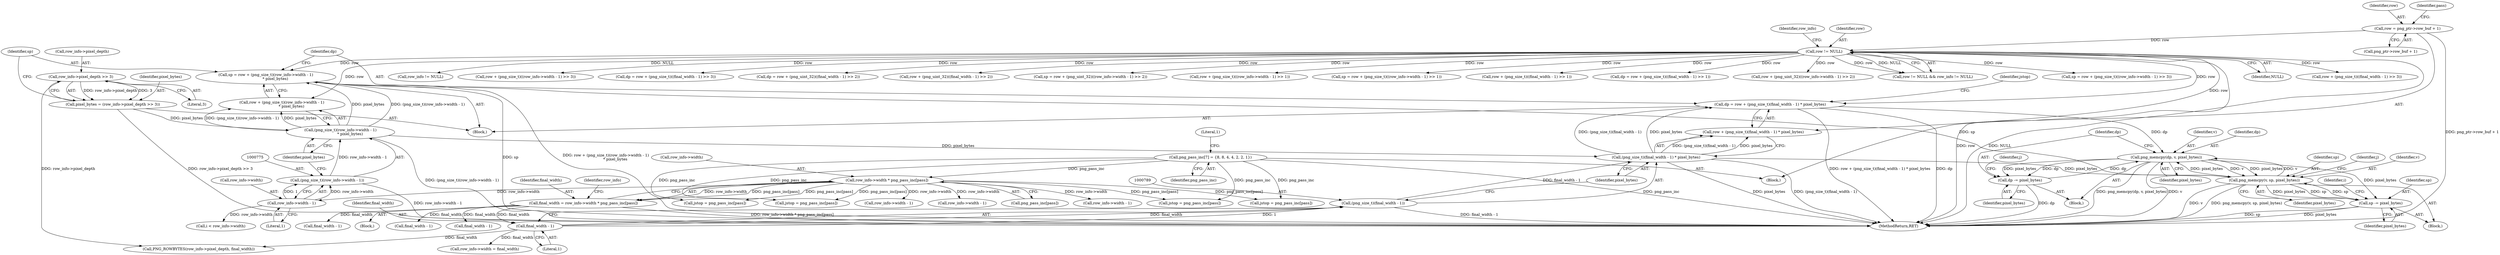 digraph "0_Chrome_7f3d85b096f66870a15b37c2f40b219b2e292693_10@API" {
"1000829" [label="(Call,png_memcpy(dp, v, pixel_bytes))"];
"1000833" [label="(Call,dp -= pixel_bytes)"];
"1000829" [label="(Call,png_memcpy(dp, v, pixel_bytes))"];
"1000783" [label="(Call,dp = row + (png_size_t)(final_width - 1) * pixel_bytes)"];
"1000141" [label="(Call,row != NULL)"];
"1000114" [label="(Call,row = png_ptr->row_buf + 1)"];
"1000787" [label="(Call,(png_size_t)(final_width - 1) * pixel_bytes)"];
"1000788" [label="(Call,(png_size_t)(final_width - 1))"];
"1000790" [label="(Call,final_width - 1)"];
"1000149" [label="(Call,final_width = row_info->width * png_pass_inc[pass])"];
"1000151" [label="(Call,row_info->width * png_pass_inc[pass])"];
"1000134" [label="(Call,png_pass_inc[7] = {8, 8, 4, 4, 2, 2, 1})"];
"1000773" [label="(Call,(png_size_t)(row_info->width - 1)\n                * pixel_bytes)"];
"1000774" [label="(Call,(png_size_t)(row_info->width - 1))"];
"1000776" [label="(Call,row_info->width - 1)"];
"1000761" [label="(Call,pixel_bytes = (row_info->pixel_depth >> 3))"];
"1000763" [label="(Call,row_info->pixel_depth >> 3)"];
"1000815" [label="(Call,png_memcpy(v, sp, pixel_bytes))"];
"1000769" [label="(Call,sp = row + (png_size_t)(row_info->width - 1)\n                * pixel_bytes)"];
"1000836" [label="(Call,sp -= pixel_bytes)"];
"1000140" [label="(Call,row != NULL && row_info != NULL)"];
"1000828" [label="(Block,)"];
"1000815" [label="(Call,png_memcpy(v, sp, pixel_bytes))"];
"1000166" [label="(Call,sp = row + (png_size_t)((row_info->width - 1) >> 3))"];
"1000592" [label="(Call,jstop = png_pass_inc[pass])"];
"1000791" [label="(Identifier,final_width)"];
"1000173" [label="(Call,row_info->width - 1)"];
"1000143" [label="(Identifier,NULL)"];
"1000764" [label="(Call,row_info->pixel_depth)"];
"1000763" [label="(Call,row_info->pixel_depth >> 3)"];
"1000787" [label="(Call,(png_size_t)(final_width - 1) * pixel_bytes)"];
"1000829" [label="(Call,png_memcpy(dp, v, pixel_bytes))"];
"1000182" [label="(Call,row + (png_size_t)((final_width - 1) >> 3))"];
"1000581" [label="(Call,final_width - 1)"];
"1000783" [label="(Call,dp = row + (png_size_t)(final_width - 1) * pixel_bytes)"];
"1000116" [label="(Call,png_ptr->row_buf + 1)"];
"1000784" [label="(Identifier,dp)"];
"1000160" [label="(Identifier,row_info)"];
"1000771" [label="(Call,row + (png_size_t)(row_info->width - 1)\n                * pixel_bytes)"];
"1000790" [label="(Call,final_width - 1)"];
"1000795" [label="(Call,jstop = png_pass_inc[pass])"];
"1000567" [label="(Call,row_info->width - 1)"];
"1000773" [label="(Call,(png_size_t)(row_info->width - 1)\n                * pixel_bytes)"];
"1000840" [label="(Call,row_info->width = final_width)"];
"1000785" [label="(Call,row + (png_size_t)(final_width - 1) * pixel_bytes)"];
"1000818" [label="(Identifier,pixel_bytes)"];
"1000137" [label="(Literal,1)"];
"1000811" [label="(Identifier,i)"];
"1000777" [label="(Call,row_info->width)"];
"1000780" [label="(Literal,1)"];
"1000152" [label="(Call,row_info->width)"];
"1000145" [label="(Identifier,row_info)"];
"1000767" [label="(Literal,3)"];
"1000836" [label="(Call,sp -= pixel_bytes)"];
"1000812" [label="(Block,)"];
"1000144" [label="(Call,row_info != NULL)"];
"1000168" [label="(Call,row + (png_size_t)((row_info->width - 1) >> 3))"];
"1000180" [label="(Call,dp = row + (png_size_t)((final_width - 1) >> 3))"];
"1000373" [label="(Call,dp = row + (png_uint_32)((final_width - 1) >> 2))"];
"1000155" [label="(Call,png_pass_inc[pass])"];
"1000761" [label="(Call,pixel_bytes = (row_info->pixel_depth >> 3))"];
"1000817" [label="(Identifier,sp)"];
"1000788" [label="(Call,(png_size_t)(final_width - 1))"];
"1000147" [label="(Block,)"];
"1000796" [label="(Identifier,jstop)"];
"1000114" [label="(Call,row = png_ptr->row_buf + 1)"];
"1000769" [label="(Call,sp = row + (png_size_t)(row_info->width - 1)\n                * pixel_bytes)"];
"1000759" [label="(Block,)"];
"1000821" [label="(Identifier,j)"];
"1000781" [label="(Identifier,pixel_bytes)"];
"1000141" [label="(Call,row != NULL)"];
"1000375" [label="(Call,row + (png_uint_32)((final_width - 1) >> 2))"];
"1000792" [label="(Literal,1)"];
"1000776" [label="(Call,row_info->width - 1)"];
"1000390" [label="(Call,jstop = png_pass_inc[pass])"];
"1000849" [label="(Call,PNG_ROWBYTES(row_info->pixel_depth, final_width))"];
"1000837" [label="(Identifier,sp)"];
"1000774" [label="(Call,(png_size_t)(row_info->width - 1))"];
"1000833" [label="(Call,dp -= pixel_bytes)"];
"1000151" [label="(Call,row_info->width * png_pass_inc[pass])"];
"1000835" [label="(Identifier,pixel_bytes)"];
"1000854" [label="(MethodReturn,RET)"];
"1000359" [label="(Call,sp = row + (png_uint_32)((row_info->width - 1) >> 2))"];
"1000562" [label="(Call,row + (png_size_t)((row_info->width - 1) >> 1))"];
"1000560" [label="(Call,sp = row + (png_size_t)((row_info->width - 1) >> 1))"];
"1000838" [label="(Identifier,pixel_bytes)"];
"1000366" [label="(Call,row_info->width - 1)"];
"1000134" [label="(Call,png_pass_inc[7] = {8, 8, 4, 4, 2, 2, 1})"];
"1000576" [label="(Call,row + (png_size_t)((final_width - 1) >> 1))"];
"1000574" [label="(Call,dp = row + (png_size_t)((final_width - 1) >> 1))"];
"1000380" [label="(Call,final_width - 1)"];
"1000135" [label="(Identifier,png_pass_inc)"];
"1000827" [label="(Identifier,j)"];
"1000832" [label="(Identifier,pixel_bytes)"];
"1000834" [label="(Identifier,dp)"];
"1000197" [label="(Call,jstop = png_pass_inc[pass])"];
"1000115" [label="(Identifier,row)"];
"1000149" [label="(Call,final_width = row_info->width * png_pass_inc[pass])"];
"1000187" [label="(Call,final_width - 1)"];
"1000150" [label="(Identifier,final_width)"];
"1000105" [label="(Block,)"];
"1000123" [label="(Identifier,pass)"];
"1000805" [label="(Call,i < row_info->width)"];
"1000142" [label="(Identifier,row)"];
"1000361" [label="(Call,row + (png_uint_32)((row_info->width - 1) >> 2))"];
"1000831" [label="(Identifier,v)"];
"1000770" [label="(Identifier,sp)"];
"1000816" [label="(Identifier,v)"];
"1000793" [label="(Identifier,pixel_bytes)"];
"1000762" [label="(Identifier,pixel_bytes)"];
"1000830" [label="(Identifier,dp)"];
"1000829" -> "1000828"  [label="AST: "];
"1000829" -> "1000832"  [label="CFG: "];
"1000830" -> "1000829"  [label="AST: "];
"1000831" -> "1000829"  [label="AST: "];
"1000832" -> "1000829"  [label="AST: "];
"1000834" -> "1000829"  [label="CFG: "];
"1000829" -> "1000854"  [label="DDG: png_memcpy(dp, v, pixel_bytes)"];
"1000829" -> "1000854"  [label="DDG: v"];
"1000829" -> "1000815"  [label="DDG: v"];
"1000829" -> "1000815"  [label="DDG: pixel_bytes"];
"1000833" -> "1000829"  [label="DDG: dp"];
"1000783" -> "1000829"  [label="DDG: dp"];
"1000815" -> "1000829"  [label="DDG: v"];
"1000815" -> "1000829"  [label="DDG: pixel_bytes"];
"1000829" -> "1000833"  [label="DDG: pixel_bytes"];
"1000829" -> "1000833"  [label="DDG: dp"];
"1000829" -> "1000836"  [label="DDG: pixel_bytes"];
"1000833" -> "1000828"  [label="AST: "];
"1000833" -> "1000835"  [label="CFG: "];
"1000834" -> "1000833"  [label="AST: "];
"1000835" -> "1000833"  [label="AST: "];
"1000827" -> "1000833"  [label="CFG: "];
"1000833" -> "1000854"  [label="DDG: dp"];
"1000783" -> "1000759"  [label="AST: "];
"1000783" -> "1000785"  [label="CFG: "];
"1000784" -> "1000783"  [label="AST: "];
"1000785" -> "1000783"  [label="AST: "];
"1000796" -> "1000783"  [label="CFG: "];
"1000783" -> "1000854"  [label="DDG: row + (png_size_t)(final_width - 1) * pixel_bytes"];
"1000783" -> "1000854"  [label="DDG: dp"];
"1000141" -> "1000783"  [label="DDG: row"];
"1000787" -> "1000783"  [label="DDG: (png_size_t)(final_width - 1)"];
"1000787" -> "1000783"  [label="DDG: pixel_bytes"];
"1000141" -> "1000140"  [label="AST: "];
"1000141" -> "1000143"  [label="CFG: "];
"1000142" -> "1000141"  [label="AST: "];
"1000143" -> "1000141"  [label="AST: "];
"1000145" -> "1000141"  [label="CFG: "];
"1000140" -> "1000141"  [label="CFG: "];
"1000141" -> "1000854"  [label="DDG: row"];
"1000141" -> "1000854"  [label="DDG: NULL"];
"1000141" -> "1000140"  [label="DDG: row"];
"1000141" -> "1000140"  [label="DDG: NULL"];
"1000114" -> "1000141"  [label="DDG: row"];
"1000141" -> "1000144"  [label="DDG: NULL"];
"1000141" -> "1000166"  [label="DDG: row"];
"1000141" -> "1000168"  [label="DDG: row"];
"1000141" -> "1000180"  [label="DDG: row"];
"1000141" -> "1000182"  [label="DDG: row"];
"1000141" -> "1000359"  [label="DDG: row"];
"1000141" -> "1000361"  [label="DDG: row"];
"1000141" -> "1000373"  [label="DDG: row"];
"1000141" -> "1000375"  [label="DDG: row"];
"1000141" -> "1000560"  [label="DDG: row"];
"1000141" -> "1000562"  [label="DDG: row"];
"1000141" -> "1000574"  [label="DDG: row"];
"1000141" -> "1000576"  [label="DDG: row"];
"1000141" -> "1000769"  [label="DDG: row"];
"1000141" -> "1000771"  [label="DDG: row"];
"1000141" -> "1000785"  [label="DDG: row"];
"1000114" -> "1000105"  [label="AST: "];
"1000114" -> "1000116"  [label="CFG: "];
"1000115" -> "1000114"  [label="AST: "];
"1000116" -> "1000114"  [label="AST: "];
"1000123" -> "1000114"  [label="CFG: "];
"1000114" -> "1000854"  [label="DDG: png_ptr->row_buf + 1"];
"1000787" -> "1000785"  [label="AST: "];
"1000787" -> "1000793"  [label="CFG: "];
"1000788" -> "1000787"  [label="AST: "];
"1000793" -> "1000787"  [label="AST: "];
"1000785" -> "1000787"  [label="CFG: "];
"1000787" -> "1000854"  [label="DDG: (png_size_t)(final_width - 1)"];
"1000787" -> "1000854"  [label="DDG: pixel_bytes"];
"1000787" -> "1000785"  [label="DDG: (png_size_t)(final_width - 1)"];
"1000787" -> "1000785"  [label="DDG: pixel_bytes"];
"1000788" -> "1000787"  [label="DDG: final_width - 1"];
"1000773" -> "1000787"  [label="DDG: pixel_bytes"];
"1000787" -> "1000815"  [label="DDG: pixel_bytes"];
"1000788" -> "1000790"  [label="CFG: "];
"1000789" -> "1000788"  [label="AST: "];
"1000790" -> "1000788"  [label="AST: "];
"1000793" -> "1000788"  [label="CFG: "];
"1000788" -> "1000854"  [label="DDG: final_width - 1"];
"1000790" -> "1000788"  [label="DDG: final_width"];
"1000790" -> "1000788"  [label="DDG: 1"];
"1000790" -> "1000792"  [label="CFG: "];
"1000791" -> "1000790"  [label="AST: "];
"1000792" -> "1000790"  [label="AST: "];
"1000149" -> "1000790"  [label="DDG: final_width"];
"1000790" -> "1000840"  [label="DDG: final_width"];
"1000790" -> "1000849"  [label="DDG: final_width"];
"1000149" -> "1000147"  [label="AST: "];
"1000149" -> "1000151"  [label="CFG: "];
"1000150" -> "1000149"  [label="AST: "];
"1000151" -> "1000149"  [label="AST: "];
"1000160" -> "1000149"  [label="CFG: "];
"1000149" -> "1000854"  [label="DDG: row_info->width * png_pass_inc[pass]"];
"1000151" -> "1000149"  [label="DDG: row_info->width"];
"1000151" -> "1000149"  [label="DDG: png_pass_inc[pass]"];
"1000149" -> "1000187"  [label="DDG: final_width"];
"1000149" -> "1000380"  [label="DDG: final_width"];
"1000149" -> "1000581"  [label="DDG: final_width"];
"1000151" -> "1000155"  [label="CFG: "];
"1000152" -> "1000151"  [label="AST: "];
"1000155" -> "1000151"  [label="AST: "];
"1000134" -> "1000151"  [label="DDG: png_pass_inc"];
"1000151" -> "1000173"  [label="DDG: row_info->width"];
"1000151" -> "1000197"  [label="DDG: png_pass_inc[pass]"];
"1000151" -> "1000366"  [label="DDG: row_info->width"];
"1000151" -> "1000390"  [label="DDG: png_pass_inc[pass]"];
"1000151" -> "1000567"  [label="DDG: row_info->width"];
"1000151" -> "1000592"  [label="DDG: png_pass_inc[pass]"];
"1000151" -> "1000776"  [label="DDG: row_info->width"];
"1000151" -> "1000795"  [label="DDG: png_pass_inc[pass]"];
"1000134" -> "1000105"  [label="AST: "];
"1000134" -> "1000135"  [label="CFG: "];
"1000135" -> "1000134"  [label="AST: "];
"1000137" -> "1000134"  [label="CFG: "];
"1000134" -> "1000854"  [label="DDG: png_pass_inc"];
"1000134" -> "1000197"  [label="DDG: png_pass_inc"];
"1000134" -> "1000390"  [label="DDG: png_pass_inc"];
"1000134" -> "1000592"  [label="DDG: png_pass_inc"];
"1000134" -> "1000795"  [label="DDG: png_pass_inc"];
"1000773" -> "1000771"  [label="AST: "];
"1000773" -> "1000781"  [label="CFG: "];
"1000774" -> "1000773"  [label="AST: "];
"1000781" -> "1000773"  [label="AST: "];
"1000771" -> "1000773"  [label="CFG: "];
"1000773" -> "1000854"  [label="DDG: (png_size_t)(row_info->width - 1)"];
"1000773" -> "1000769"  [label="DDG: (png_size_t)(row_info->width - 1)"];
"1000773" -> "1000769"  [label="DDG: pixel_bytes"];
"1000773" -> "1000771"  [label="DDG: (png_size_t)(row_info->width - 1)"];
"1000773" -> "1000771"  [label="DDG: pixel_bytes"];
"1000774" -> "1000773"  [label="DDG: row_info->width - 1"];
"1000761" -> "1000773"  [label="DDG: pixel_bytes"];
"1000774" -> "1000776"  [label="CFG: "];
"1000775" -> "1000774"  [label="AST: "];
"1000776" -> "1000774"  [label="AST: "];
"1000781" -> "1000774"  [label="CFG: "];
"1000774" -> "1000854"  [label="DDG: row_info->width - 1"];
"1000776" -> "1000774"  [label="DDG: row_info->width"];
"1000776" -> "1000774"  [label="DDG: 1"];
"1000776" -> "1000780"  [label="CFG: "];
"1000777" -> "1000776"  [label="AST: "];
"1000780" -> "1000776"  [label="AST: "];
"1000776" -> "1000805"  [label="DDG: row_info->width"];
"1000761" -> "1000759"  [label="AST: "];
"1000761" -> "1000763"  [label="CFG: "];
"1000762" -> "1000761"  [label="AST: "];
"1000763" -> "1000761"  [label="AST: "];
"1000770" -> "1000761"  [label="CFG: "];
"1000761" -> "1000854"  [label="DDG: row_info->pixel_depth >> 3"];
"1000763" -> "1000761"  [label="DDG: row_info->pixel_depth"];
"1000763" -> "1000761"  [label="DDG: 3"];
"1000763" -> "1000767"  [label="CFG: "];
"1000764" -> "1000763"  [label="AST: "];
"1000767" -> "1000763"  [label="AST: "];
"1000763" -> "1000849"  [label="DDG: row_info->pixel_depth"];
"1000815" -> "1000812"  [label="AST: "];
"1000815" -> "1000818"  [label="CFG: "];
"1000816" -> "1000815"  [label="AST: "];
"1000817" -> "1000815"  [label="AST: "];
"1000818" -> "1000815"  [label="AST: "];
"1000821" -> "1000815"  [label="CFG: "];
"1000815" -> "1000854"  [label="DDG: v"];
"1000815" -> "1000854"  [label="DDG: png_memcpy(v, sp, pixel_bytes)"];
"1000769" -> "1000815"  [label="DDG: sp"];
"1000836" -> "1000815"  [label="DDG: sp"];
"1000815" -> "1000836"  [label="DDG: pixel_bytes"];
"1000815" -> "1000836"  [label="DDG: sp"];
"1000769" -> "1000759"  [label="AST: "];
"1000769" -> "1000771"  [label="CFG: "];
"1000770" -> "1000769"  [label="AST: "];
"1000771" -> "1000769"  [label="AST: "];
"1000784" -> "1000769"  [label="CFG: "];
"1000769" -> "1000854"  [label="DDG: sp"];
"1000769" -> "1000854"  [label="DDG: row + (png_size_t)(row_info->width - 1)\n                * pixel_bytes"];
"1000836" -> "1000812"  [label="AST: "];
"1000836" -> "1000838"  [label="CFG: "];
"1000837" -> "1000836"  [label="AST: "];
"1000838" -> "1000836"  [label="AST: "];
"1000811" -> "1000836"  [label="CFG: "];
"1000836" -> "1000854"  [label="DDG: pixel_bytes"];
"1000836" -> "1000854"  [label="DDG: sp"];
}
